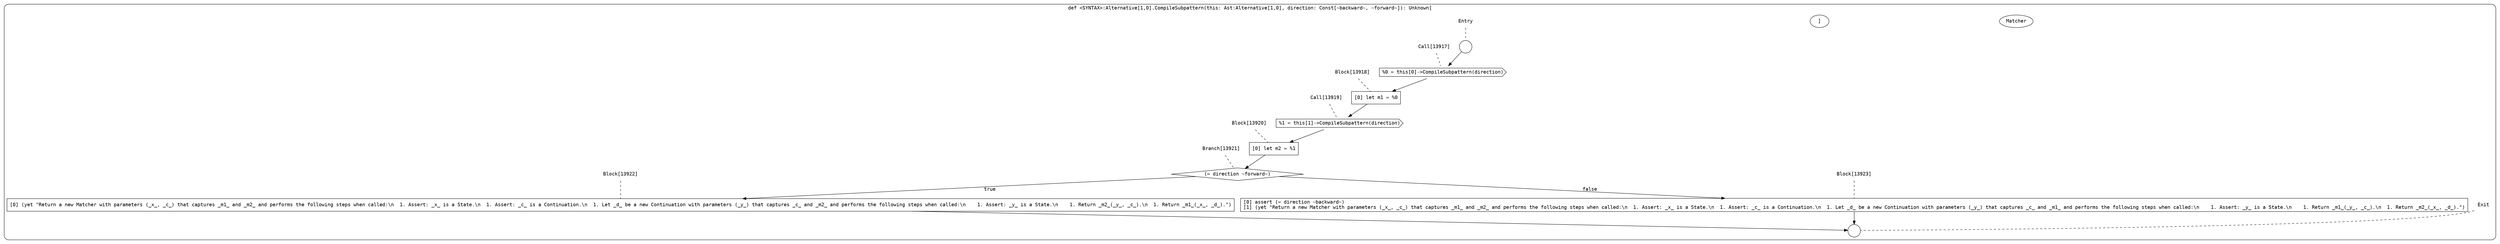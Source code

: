 digraph {
  graph [fontname = "Consolas"]
  node [fontname = "Consolas"]
  edge [fontname = "Consolas"]
  subgraph cluster2245 {
    label = "def <SYNTAX>:Alternative[1,0].CompileSubpattern(this: Ast:Alternative[1,0], direction: Const[~backward~, ~forward~]): Unknown["Matcher"]"
    style = rounded
    cluster2245_entry_name [shape=none, label=<<font color="black">Entry</font>>]
    cluster2245_entry_name -> cluster2245_entry [arrowhead=none, color="black", style=dashed]
    cluster2245_entry [shape=circle label=" " color="black" fillcolor="white" style=filled]
    cluster2245_entry -> node13917 [color="black"]
    cluster2245_exit_name [shape=none, label=<<font color="black">Exit</font>>]
    cluster2245_exit_name -> cluster2245_exit [arrowhead=none, color="black", style=dashed]
    cluster2245_exit [shape=circle label=" " color="black" fillcolor="white" style=filled]
    node13917_name [shape=none, label=<<font color="black">Call[13917]</font>>]
    node13917_name -> node13917 [arrowhead=none, color="black", style=dashed]
    node13917 [shape=cds, label=<<font color="black">%0 = this[0]-&gt;CompileSubpattern(direction)</font>> color="black" fillcolor="white", style=filled]
    node13917 -> node13918 [color="black"]
    node13918_name [shape=none, label=<<font color="black">Block[13918]</font>>]
    node13918_name -> node13918 [arrowhead=none, color="black", style=dashed]
    node13918 [shape=box, label=<<font color="black">[0] let m1 = %0<BR ALIGN="LEFT"/></font>> color="black" fillcolor="white", style=filled]
    node13918 -> node13919 [color="black"]
    node13919_name [shape=none, label=<<font color="black">Call[13919]</font>>]
    node13919_name -> node13919 [arrowhead=none, color="black", style=dashed]
    node13919 [shape=cds, label=<<font color="black">%1 = this[1]-&gt;CompileSubpattern(direction)</font>> color="black" fillcolor="white", style=filled]
    node13919 -> node13920 [color="black"]
    node13920_name [shape=none, label=<<font color="black">Block[13920]</font>>]
    node13920_name -> node13920 [arrowhead=none, color="black", style=dashed]
    node13920 [shape=box, label=<<font color="black">[0] let m2 = %1<BR ALIGN="LEFT"/></font>> color="black" fillcolor="white", style=filled]
    node13920 -> node13921 [color="black"]
    node13921_name [shape=none, label=<<font color="black">Branch[13921]</font>>]
    node13921_name -> node13921 [arrowhead=none, color="black", style=dashed]
    node13921 [shape=diamond, label=<<font color="black">(= direction ~forward~)</font>> color="black" fillcolor="white", style=filled]
    node13921 -> node13922 [label=<<font color="black">true</font>> color="black"]
    node13921 -> node13923 [label=<<font color="black">false</font>> color="black"]
    node13922_name [shape=none, label=<<font color="black">Block[13922]</font>>]
    node13922_name -> node13922 [arrowhead=none, color="black", style=dashed]
    node13922 [shape=box, label=<<font color="black">[0] (yet &quot;Return a new Matcher with parameters (_x_, _c_) that captures _m1_ and _m2_ and performs the following steps when called:\n  1. Assert: _x_ is a State.\n  1. Assert: _c_ is a Continuation.\n  1. Let _d_ be a new Continuation with parameters (_y_) that captures _c_ and _m2_ and performs the following steps when called:\n    1. Assert: _y_ is a State.\n    1. Return _m2_(_y_, _c_).\n  1. Return _m1_(_x_, _d_).&quot;)<BR ALIGN="LEFT"/></font>> color="black" fillcolor="white", style=filled]
    node13922 -> cluster2245_exit [color="black"]
    node13923_name [shape=none, label=<<font color="black">Block[13923]</font>>]
    node13923_name -> node13923 [arrowhead=none, color="black", style=dashed]
    node13923 [shape=box, label=<<font color="black">[0] assert (= direction ~backward~)<BR ALIGN="LEFT"/>[1] (yet &quot;Return a new Matcher with parameters (_x_, _c_) that captures _m1_ and _m2_ and performs the following steps when called:\n  1. Assert: _x_ is a State.\n  1. Assert: _c_ is a Continuation.\n  1. Let _d_ be a new Continuation with parameters (_y_) that captures _c_ and _m1_ and performs the following steps when called:\n    1. Assert: _y_ is a State.\n    1. Return _m1_(_y_, _c_).\n  1. Return _m2_(_x_, _d_).&quot;)<BR ALIGN="LEFT"/></font>> color="black" fillcolor="white", style=filled]
    node13923 -> cluster2245_exit [color="black"]
  }
}